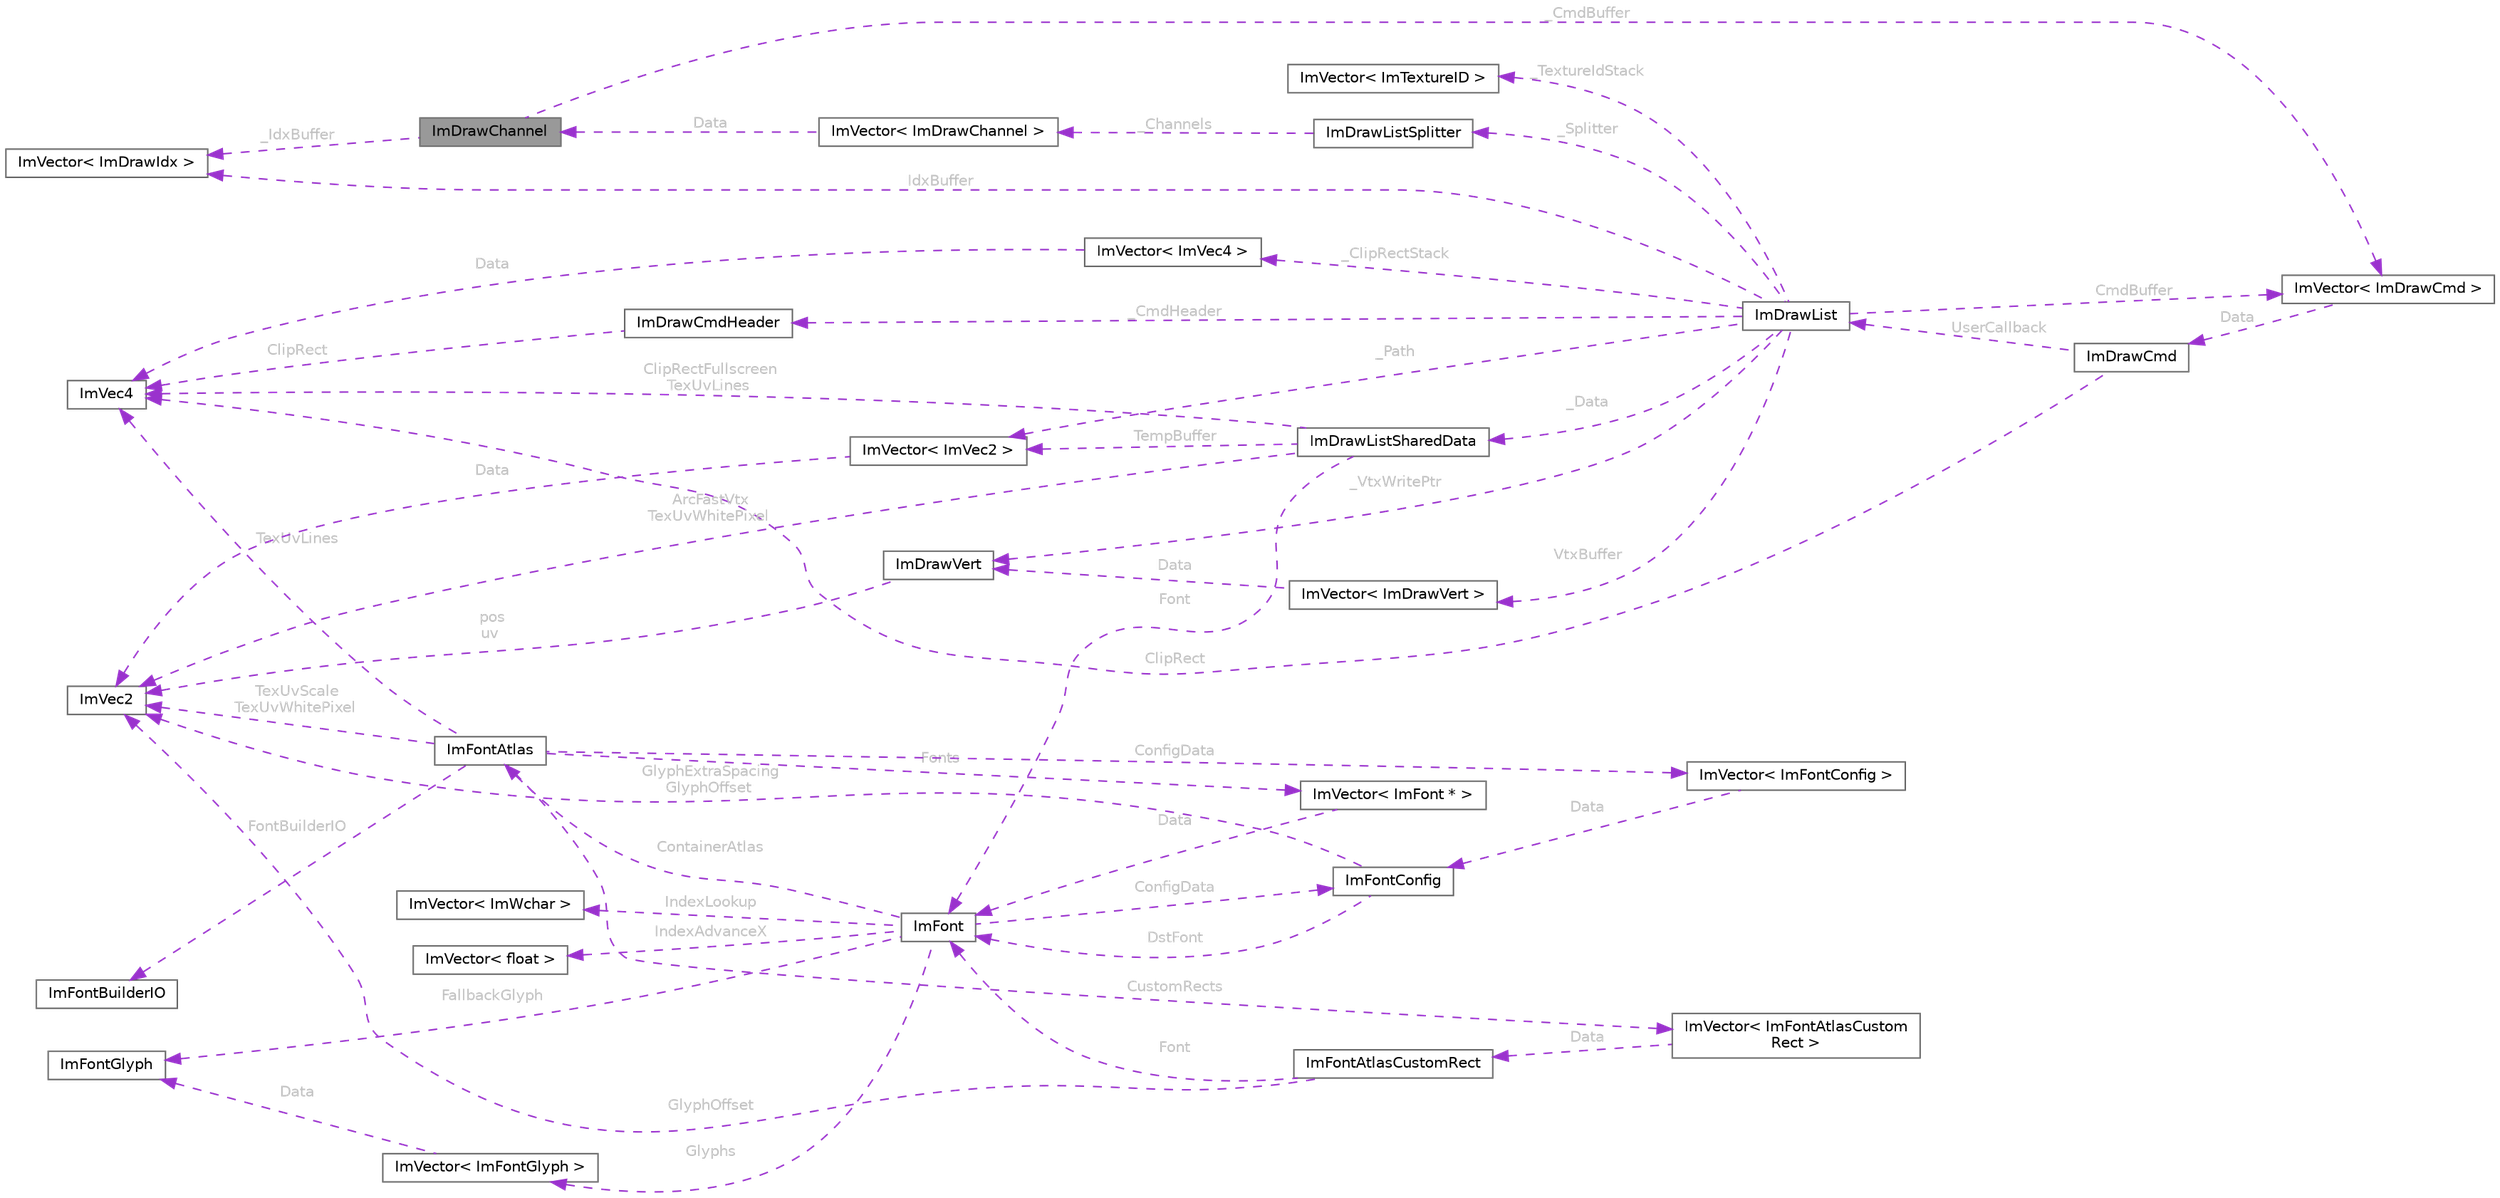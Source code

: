digraph "ImDrawChannel"
{
 // LATEX_PDF_SIZE
  bgcolor="transparent";
  edge [fontname=Helvetica,fontsize=10,labelfontname=Helvetica,labelfontsize=10];
  node [fontname=Helvetica,fontsize=10,shape=box,height=0.2,width=0.4];
  rankdir="LR";
  Node1 [id="Node000001",label="ImDrawChannel",height=0.2,width=0.4,color="gray40", fillcolor="grey60", style="filled", fontcolor="black",tooltip=" "];
  Node2 -> Node1 [id="edge1_Node000001_Node000002",dir="back",color="darkorchid3",style="dashed",tooltip=" ",label=" _CmdBuffer",fontcolor="grey" ];
  Node2 [id="Node000002",label="ImVector\< ImDrawCmd \>",height=0.2,width=0.4,color="gray40", fillcolor="white", style="filled",URL="$structImVector.html",tooltip=" "];
  Node3 -> Node2 [id="edge2_Node000002_Node000003",dir="back",color="darkorchid3",style="dashed",tooltip=" ",label=" Data",fontcolor="grey" ];
  Node3 [id="Node000003",label="ImDrawCmd",height=0.2,width=0.4,color="gray40", fillcolor="white", style="filled",URL="$structImDrawCmd.html",tooltip=" "];
  Node4 -> Node3 [id="edge3_Node000003_Node000004",dir="back",color="darkorchid3",style="dashed",tooltip=" ",label=" ClipRect",fontcolor="grey" ];
  Node4 [id="Node000004",label="ImVec4",height=0.2,width=0.4,color="gray40", fillcolor="white", style="filled",URL="$structImVec4.html",tooltip=" "];
  Node5 -> Node3 [id="edge4_Node000003_Node000005",dir="back",color="darkorchid3",style="dashed",tooltip=" ",label=" UserCallback",fontcolor="grey" ];
  Node5 [id="Node000005",label="ImDrawList",height=0.2,width=0.4,color="gray40", fillcolor="white", style="filled",URL="$structImDrawList.html",tooltip=" "];
  Node2 -> Node5 [id="edge5_Node000005_Node000002",dir="back",color="darkorchid3",style="dashed",tooltip=" ",label=" CmdBuffer",fontcolor="grey" ];
  Node6 -> Node5 [id="edge6_Node000005_Node000006",dir="back",color="darkorchid3",style="dashed",tooltip=" ",label=" IdxBuffer",fontcolor="grey" ];
  Node6 [id="Node000006",label="ImVector\< ImDrawIdx \>",height=0.2,width=0.4,color="gray40", fillcolor="white", style="filled",URL="$structImVector.html",tooltip=" "];
  Node7 -> Node5 [id="edge7_Node000005_Node000007",dir="back",color="darkorchid3",style="dashed",tooltip=" ",label=" VtxBuffer",fontcolor="grey" ];
  Node7 [id="Node000007",label="ImVector\< ImDrawVert \>",height=0.2,width=0.4,color="gray40", fillcolor="white", style="filled",URL="$structImVector.html",tooltip=" "];
  Node8 -> Node7 [id="edge8_Node000007_Node000008",dir="back",color="darkorchid3",style="dashed",tooltip=" ",label=" Data",fontcolor="grey" ];
  Node8 [id="Node000008",label="ImDrawVert",height=0.2,width=0.4,color="gray40", fillcolor="white", style="filled",URL="$structImDrawVert.html",tooltip=" "];
  Node9 -> Node8 [id="edge9_Node000008_Node000009",dir="back",color="darkorchid3",style="dashed",tooltip=" ",label=" pos\nuv",fontcolor="grey" ];
  Node9 [id="Node000009",label="ImVec2",height=0.2,width=0.4,color="gray40", fillcolor="white", style="filled",URL="$structImVec2.html",tooltip=" "];
  Node10 -> Node5 [id="edge10_Node000005_Node000010",dir="back",color="darkorchid3",style="dashed",tooltip=" ",label=" _Data",fontcolor="grey" ];
  Node10 [id="Node000010",label="ImDrawListSharedData",height=0.2,width=0.4,color="gray40", fillcolor="white", style="filled",URL="$structImDrawListSharedData.html",tooltip=" "];
  Node9 -> Node10 [id="edge11_Node000010_Node000009",dir="back",color="darkorchid3",style="dashed",tooltip=" ",label=" ArcFastVtx\nTexUvWhitePixel",fontcolor="grey" ];
  Node11 -> Node10 [id="edge12_Node000010_Node000011",dir="back",color="darkorchid3",style="dashed",tooltip=" ",label=" Font",fontcolor="grey" ];
  Node11 [id="Node000011",label="ImFont",height=0.2,width=0.4,color="gray40", fillcolor="white", style="filled",URL="$structImFont.html",tooltip=" "];
  Node12 -> Node11 [id="edge13_Node000011_Node000012",dir="back",color="darkorchid3",style="dashed",tooltip=" ",label=" IndexAdvanceX",fontcolor="grey" ];
  Node12 [id="Node000012",label="ImVector\< float \>",height=0.2,width=0.4,color="gray40", fillcolor="white", style="filled",URL="$structImVector.html",tooltip=" "];
  Node13 -> Node11 [id="edge14_Node000011_Node000013",dir="back",color="darkorchid3",style="dashed",tooltip=" ",label=" IndexLookup",fontcolor="grey" ];
  Node13 [id="Node000013",label="ImVector\< ImWchar \>",height=0.2,width=0.4,color="gray40", fillcolor="white", style="filled",URL="$structImVector.html",tooltip=" "];
  Node14 -> Node11 [id="edge15_Node000011_Node000014",dir="back",color="darkorchid3",style="dashed",tooltip=" ",label=" Glyphs",fontcolor="grey" ];
  Node14 [id="Node000014",label="ImVector\< ImFontGlyph \>",height=0.2,width=0.4,color="gray40", fillcolor="white", style="filled",URL="$structImVector.html",tooltip=" "];
  Node15 -> Node14 [id="edge16_Node000014_Node000015",dir="back",color="darkorchid3",style="dashed",tooltip=" ",label=" Data",fontcolor="grey" ];
  Node15 [id="Node000015",label="ImFontGlyph",height=0.2,width=0.4,color="gray40", fillcolor="white", style="filled",URL="$structImFontGlyph.html",tooltip=" "];
  Node15 -> Node11 [id="edge17_Node000011_Node000015",dir="back",color="darkorchid3",style="dashed",tooltip=" ",label=" FallbackGlyph",fontcolor="grey" ];
  Node16 -> Node11 [id="edge18_Node000011_Node000016",dir="back",color="darkorchid3",style="dashed",tooltip=" ",label=" ContainerAtlas",fontcolor="grey" ];
  Node16 [id="Node000016",label="ImFontAtlas",height=0.2,width=0.4,color="gray40", fillcolor="white", style="filled",URL="$structImFontAtlas.html",tooltip=" "];
  Node9 -> Node16 [id="edge19_Node000016_Node000009",dir="back",color="darkorchid3",style="dashed",tooltip=" ",label=" TexUvScale\nTexUvWhitePixel",fontcolor="grey" ];
  Node17 -> Node16 [id="edge20_Node000016_Node000017",dir="back",color="darkorchid3",style="dashed",tooltip=" ",label=" Fonts",fontcolor="grey" ];
  Node17 [id="Node000017",label="ImVector\< ImFont * \>",height=0.2,width=0.4,color="gray40", fillcolor="white", style="filled",URL="$structImVector.html",tooltip=" "];
  Node11 -> Node17 [id="edge21_Node000017_Node000011",dir="back",color="darkorchid3",style="dashed",tooltip=" ",label=" Data",fontcolor="grey" ];
  Node18 -> Node16 [id="edge22_Node000016_Node000018",dir="back",color="darkorchid3",style="dashed",tooltip=" ",label=" CustomRects",fontcolor="grey" ];
  Node18 [id="Node000018",label="ImVector\< ImFontAtlasCustom\lRect \>",height=0.2,width=0.4,color="gray40", fillcolor="white", style="filled",URL="$structImVector.html",tooltip=" "];
  Node19 -> Node18 [id="edge23_Node000018_Node000019",dir="back",color="darkorchid3",style="dashed",tooltip=" ",label=" Data",fontcolor="grey" ];
  Node19 [id="Node000019",label="ImFontAtlasCustomRect",height=0.2,width=0.4,color="gray40", fillcolor="white", style="filled",URL="$structImFontAtlasCustomRect.html",tooltip=" "];
  Node9 -> Node19 [id="edge24_Node000019_Node000009",dir="back",color="darkorchid3",style="dashed",tooltip=" ",label=" GlyphOffset",fontcolor="grey" ];
  Node11 -> Node19 [id="edge25_Node000019_Node000011",dir="back",color="darkorchid3",style="dashed",tooltip=" ",label=" Font",fontcolor="grey" ];
  Node20 -> Node16 [id="edge26_Node000016_Node000020",dir="back",color="darkorchid3",style="dashed",tooltip=" ",label=" ConfigData",fontcolor="grey" ];
  Node20 [id="Node000020",label="ImVector\< ImFontConfig \>",height=0.2,width=0.4,color="gray40", fillcolor="white", style="filled",URL="$structImVector.html",tooltip=" "];
  Node21 -> Node20 [id="edge27_Node000020_Node000021",dir="back",color="darkorchid3",style="dashed",tooltip=" ",label=" Data",fontcolor="grey" ];
  Node21 [id="Node000021",label="ImFontConfig",height=0.2,width=0.4,color="gray40", fillcolor="white", style="filled",URL="$structImFontConfig.html",tooltip=" "];
  Node9 -> Node21 [id="edge28_Node000021_Node000009",dir="back",color="darkorchid3",style="dashed",tooltip=" ",label=" GlyphExtraSpacing\nGlyphOffset",fontcolor="grey" ];
  Node11 -> Node21 [id="edge29_Node000021_Node000011",dir="back",color="darkorchid3",style="dashed",tooltip=" ",label=" DstFont",fontcolor="grey" ];
  Node4 -> Node16 [id="edge30_Node000016_Node000004",dir="back",color="darkorchid3",style="dashed",tooltip=" ",label=" TexUvLines",fontcolor="grey" ];
  Node22 -> Node16 [id="edge31_Node000016_Node000022",dir="back",color="darkorchid3",style="dashed",tooltip=" ",label=" FontBuilderIO",fontcolor="grey" ];
  Node22 [id="Node000022",label="ImFontBuilderIO",height=0.2,width=0.4,color="gray40", fillcolor="white", style="filled",URL="$structImFontBuilderIO.html",tooltip=" "];
  Node21 -> Node11 [id="edge32_Node000011_Node000021",dir="back",color="darkorchid3",style="dashed",tooltip=" ",label=" ConfigData",fontcolor="grey" ];
  Node4 -> Node10 [id="edge33_Node000010_Node000004",dir="back",color="darkorchid3",style="dashed",tooltip=" ",label=" ClipRectFullscreen\nTexUvLines",fontcolor="grey" ];
  Node23 -> Node10 [id="edge34_Node000010_Node000023",dir="back",color="darkorchid3",style="dashed",tooltip=" ",label=" TempBuffer",fontcolor="grey" ];
  Node23 [id="Node000023",label="ImVector\< ImVec2 \>",height=0.2,width=0.4,color="gray40", fillcolor="white", style="filled",URL="$structImVector.html",tooltip=" "];
  Node9 -> Node23 [id="edge35_Node000023_Node000009",dir="back",color="darkorchid3",style="dashed",tooltip=" ",label=" Data",fontcolor="grey" ];
  Node8 -> Node5 [id="edge36_Node000005_Node000008",dir="back",color="darkorchid3",style="dashed",tooltip=" ",label=" _VtxWritePtr",fontcolor="grey" ];
  Node23 -> Node5 [id="edge37_Node000005_Node000023",dir="back",color="darkorchid3",style="dashed",tooltip=" ",label=" _Path",fontcolor="grey" ];
  Node24 -> Node5 [id="edge38_Node000005_Node000024",dir="back",color="darkorchid3",style="dashed",tooltip=" ",label=" _CmdHeader",fontcolor="grey" ];
  Node24 [id="Node000024",label="ImDrawCmdHeader",height=0.2,width=0.4,color="gray40", fillcolor="white", style="filled",URL="$structImDrawCmdHeader.html",tooltip=" "];
  Node4 -> Node24 [id="edge39_Node000024_Node000004",dir="back",color="darkorchid3",style="dashed",tooltip=" ",label=" ClipRect",fontcolor="grey" ];
  Node25 -> Node5 [id="edge40_Node000005_Node000025",dir="back",color="darkorchid3",style="dashed",tooltip=" ",label=" _Splitter",fontcolor="grey" ];
  Node25 [id="Node000025",label="ImDrawListSplitter",height=0.2,width=0.4,color="gray40", fillcolor="white", style="filled",URL="$structImDrawListSplitter.html",tooltip=" "];
  Node26 -> Node25 [id="edge41_Node000025_Node000026",dir="back",color="darkorchid3",style="dashed",tooltip=" ",label=" _Channels",fontcolor="grey" ];
  Node26 [id="Node000026",label="ImVector\< ImDrawChannel \>",height=0.2,width=0.4,color="gray40", fillcolor="white", style="filled",URL="$structImVector.html",tooltip=" "];
  Node1 -> Node26 [id="edge42_Node000026_Node000001",dir="back",color="darkorchid3",style="dashed",tooltip=" ",label=" Data",fontcolor="grey" ];
  Node27 -> Node5 [id="edge43_Node000005_Node000027",dir="back",color="darkorchid3",style="dashed",tooltip=" ",label=" _ClipRectStack",fontcolor="grey" ];
  Node27 [id="Node000027",label="ImVector\< ImVec4 \>",height=0.2,width=0.4,color="gray40", fillcolor="white", style="filled",URL="$structImVector.html",tooltip=" "];
  Node4 -> Node27 [id="edge44_Node000027_Node000004",dir="back",color="darkorchid3",style="dashed",tooltip=" ",label=" Data",fontcolor="grey" ];
  Node28 -> Node5 [id="edge45_Node000005_Node000028",dir="back",color="darkorchid3",style="dashed",tooltip=" ",label=" _TextureIdStack",fontcolor="grey" ];
  Node28 [id="Node000028",label="ImVector\< ImTextureID \>",height=0.2,width=0.4,color="gray40", fillcolor="white", style="filled",URL="$structImVector.html",tooltip=" "];
  Node6 -> Node1 [id="edge46_Node000001_Node000006",dir="back",color="darkorchid3",style="dashed",tooltip=" ",label=" _IdxBuffer",fontcolor="grey" ];
}
